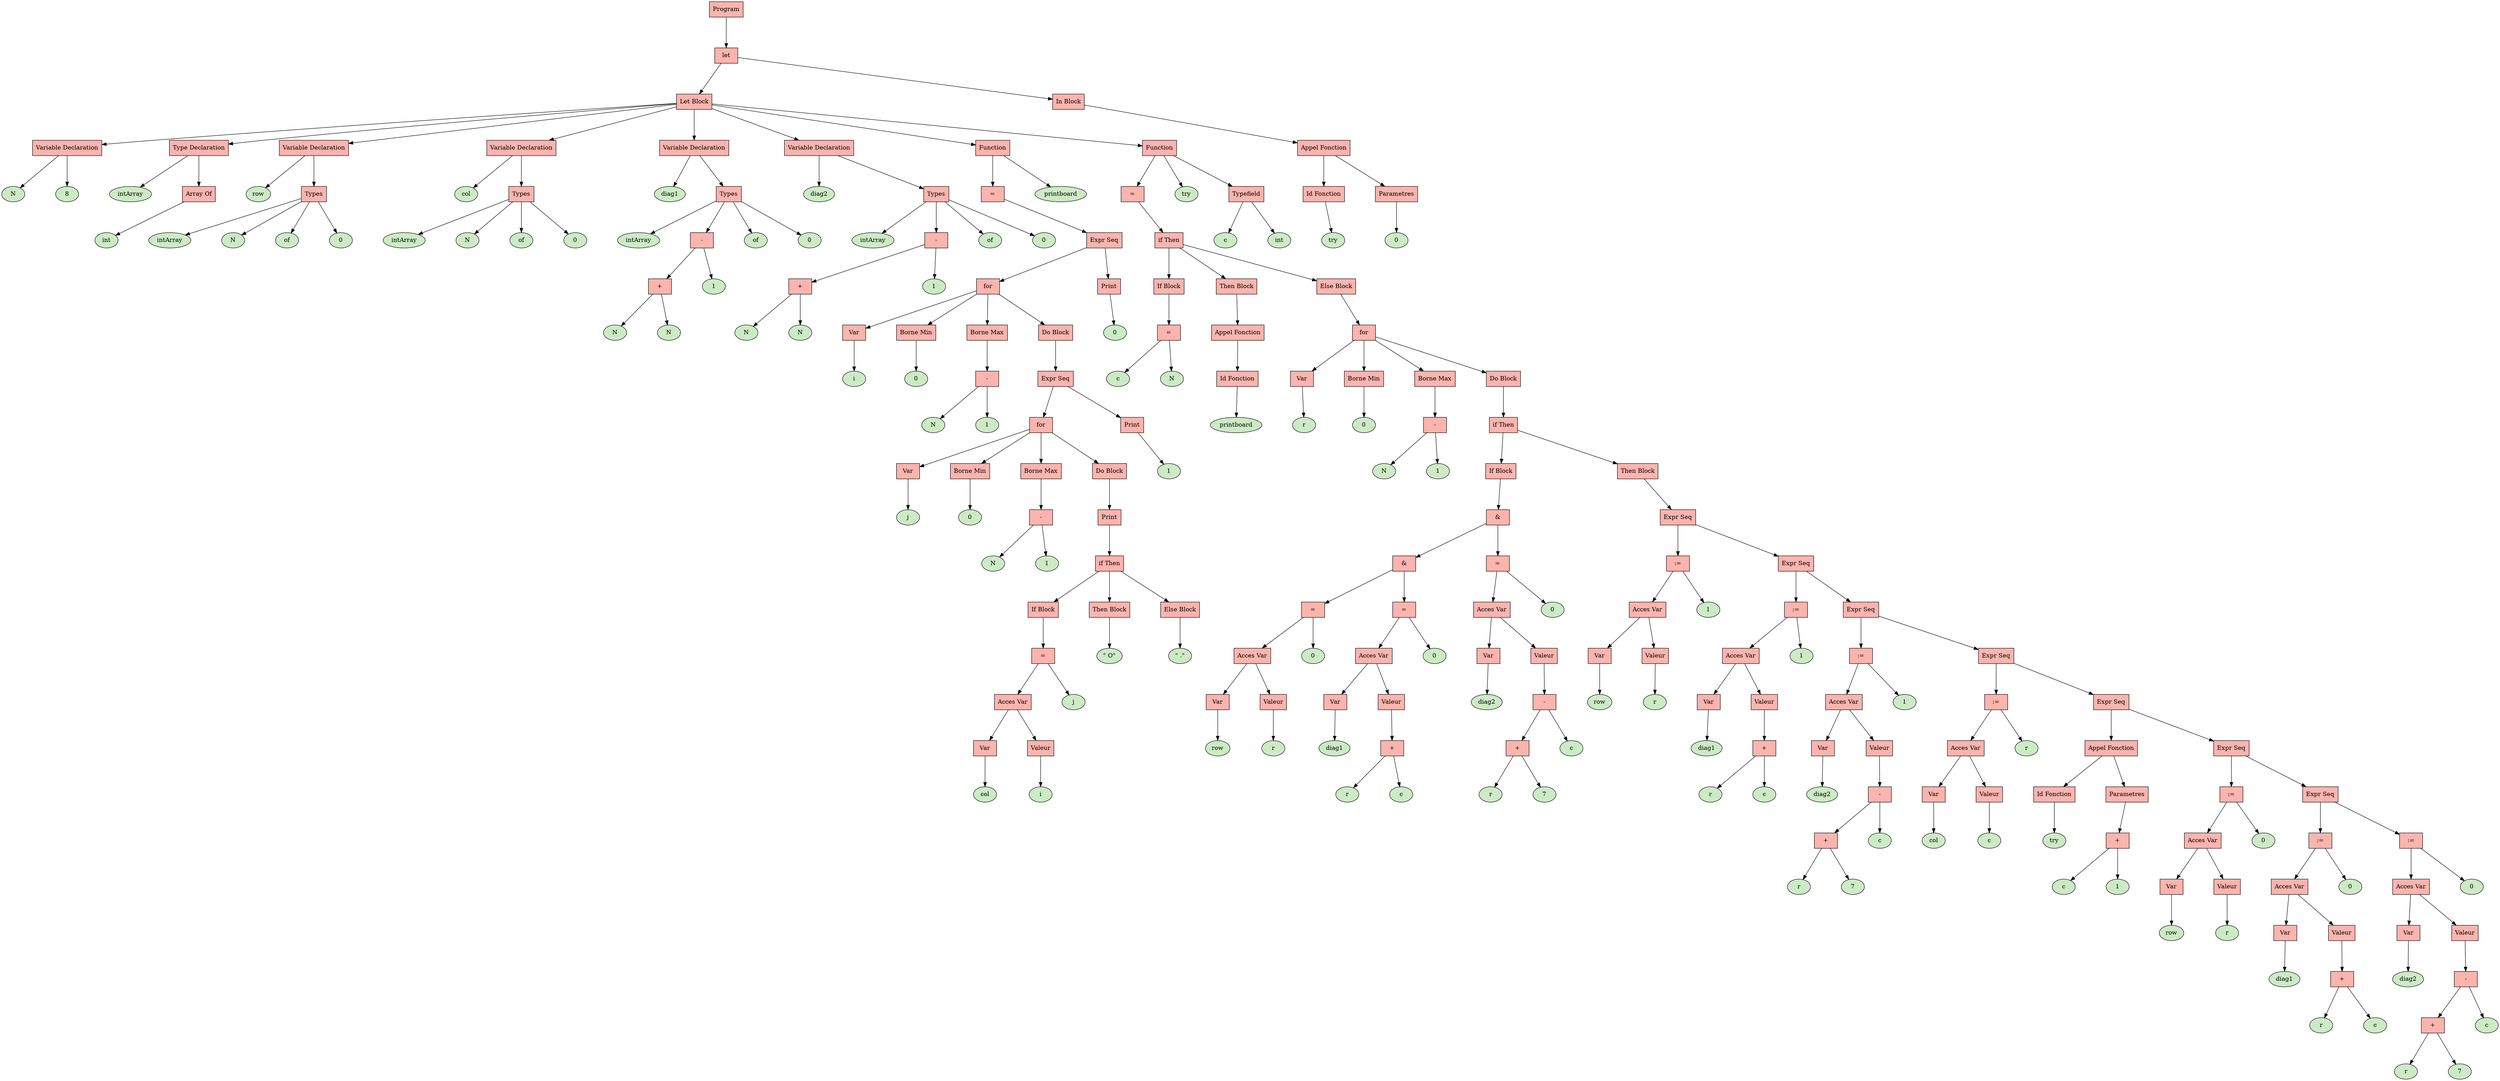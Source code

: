 digraph "ast"{

	nodesep=1;
	ranksep=1;

	N0 [label="Program", shape="box", fillcolor="#fbb4ae", style=filled];
	N1 [label="let", shape="box", fillcolor="#fbb4ae", style=filled];
	N2 [label="Let Block", shape="box", fillcolor="#fbb4ae", style=filled];
	N3 [label="Variable Declaration", shape="box", fillcolor="#fbb4ae", style=filled];
	N4 [label="N", shape="oval", fillcolor="#ccebc5", style=filled];
	N5 [label="8", shape="oval", fillcolor="#ccebc5", style=filled];
	N6 [label="Type Declaration", shape="box", fillcolor="#fbb4ae", style=filled];
	N7 [label="intArray", shape="oval", fillcolor="#ccebc5", style=filled];
	N9 [label="int", shape="oval", fillcolor="#ccebc5", style=filled];
	N8 [label="Array Of", shape="box", fillcolor="#fbb4ae", style=filled];
	N10 [label="Variable Declaration", shape="box", fillcolor="#fbb4ae", style=filled];
	N11 [label="row", shape="oval", fillcolor="#ccebc5", style=filled];
	N12 [label="Types", shape="box", fillcolor="#fbb4ae", style=filled];
	N13 [label="intArray", shape="oval", fillcolor="#ccebc5", style=filled];
	N14 [label="N", shape="oval", fillcolor="#ccebc5", style=filled];
	N15 [label="of", shape="oval", fillcolor="#ccebc5", style=filled];
	N16 [label="0", shape="oval", fillcolor="#ccebc5", style=filled];
	N17 [label="Variable Declaration", shape="box", fillcolor="#fbb4ae", style=filled];
	N18 [label="col", shape="oval", fillcolor="#ccebc5", style=filled];
	N19 [label="Types", shape="box", fillcolor="#fbb4ae", style=filled];
	N20 [label="intArray", shape="oval", fillcolor="#ccebc5", style=filled];
	N21 [label="N", shape="oval", fillcolor="#ccebc5", style=filled];
	N22 [label="of", shape="oval", fillcolor="#ccebc5", style=filled];
	N23 [label="0", shape="oval", fillcolor="#ccebc5", style=filled];
	N24 [label="Variable Declaration", shape="box", fillcolor="#fbb4ae", style=filled];
	N25 [label="diag1", shape="oval", fillcolor="#ccebc5", style=filled];
	N26 [label="Types", shape="box", fillcolor="#fbb4ae", style=filled];
	N27 [label="intArray", shape="oval", fillcolor="#ccebc5", style=filled];
	N30 [label="N", shape="oval", fillcolor="#ccebc5", style=filled];
	N31 [label="N", shape="oval", fillcolor="#ccebc5", style=filled];
	N29 [label="+", shape="box", fillcolor="#fbb4ae", style=filled];
	N32 [label="1", shape="oval", fillcolor="#ccebc5", style=filled];
	N28 [label="-", shape="box", fillcolor="#fbb4ae", style=filled];
	N33 [label="of", shape="oval", fillcolor="#ccebc5", style=filled];
	N34 [label="0", shape="oval", fillcolor="#ccebc5", style=filled];
	N35 [label="Variable Declaration", shape="box", fillcolor="#fbb4ae", style=filled];
	N36 [label="diag2", shape="oval", fillcolor="#ccebc5", style=filled];
	N37 [label="Types", shape="box", fillcolor="#fbb4ae", style=filled];
	N38 [label="intArray", shape="oval", fillcolor="#ccebc5", style=filled];
	N41 [label="N", shape="oval", fillcolor="#ccebc5", style=filled];
	N42 [label="N", shape="oval", fillcolor="#ccebc5", style=filled];
	N40 [label="+", shape="box", fillcolor="#fbb4ae", style=filled];
	N43 [label="1", shape="oval", fillcolor="#ccebc5", style=filled];
	N39 [label="-", shape="box", fillcolor="#fbb4ae", style=filled];
	N44 [label="of", shape="oval", fillcolor="#ccebc5", style=filled];
	N45 [label="0", shape="oval", fillcolor="#ccebc5", style=filled];
	N46 [label="Function", shape="box", fillcolor="#fbb4ae", style=filled];
	N47 [label="=", shape="box", fillcolor="#fbb4ae", style=filled];
	N48 [label="Expr Seq", shape="box", fillcolor="#fbb4ae", style=filled];
	N55 [label="0", shape="oval", fillcolor="#ccebc5", style=filled];
	N57 [label="N", shape="oval", fillcolor="#ccebc5", style=filled];
	N58 [label="1", shape="oval", fillcolor="#ccebc5", style=filled];
	N56 [label="-", shape="box", fillcolor="#fbb4ae", style=filled];
	N59 [label="Expr Seq", shape="box", fillcolor="#fbb4ae", style=filled];
	N66 [label="0", shape="oval", fillcolor="#ccebc5", style=filled];
	N68 [label="N", shape="oval", fillcolor="#ccebc5", style=filled];
	N69 [label="1", shape="oval", fillcolor="#ccebc5", style=filled];
	N67 [label="-", shape="box", fillcolor="#fbb4ae", style=filled];
	N71 [label="if Then", shape="box", fillcolor="#fbb4ae", style=filled];
	N72 [label="If Block", shape="box", fillcolor="#fbb4ae", style=filled];
	N73 [label="Then Block", shape="box", fillcolor="#fbb4ae", style=filled];
	N75 [label="Acces Var", shape="box", fillcolor="#fbb4ae", style=filled];
	N76 [label="col", shape="oval", fillcolor="#ccebc5", style=filled];
	N77 [label="Var", shape="box", fillcolor="#fbb4ae", style=filled];
	N78 [label="Valeur", shape="box", fillcolor="#fbb4ae", style=filled];
	N79 [label="i", shape="oval", fillcolor="#ccebc5", style=filled];
	N80 [label="j", shape="oval", fillcolor="#ccebc5", style=filled];
	N74 [label="=", shape="box", fillcolor="#fbb4ae", style=filled];
	N81 [label="\" O\"", shape="oval", fillcolor="#ccebc5", style=filled];
	N82 [label="Else Block", shape="box", fillcolor="#fbb4ae", style=filled];
	N83 [label="\" .\"", shape="oval", fillcolor="#ccebc5", style=filled];
	N70 [label="Print", shape="box", fillcolor="#fbb4ae", style=filled];
	N60 [label="for", shape="box", fillcolor="#fbb4ae", style=filled];
	N65 [label="Var", shape="box", fillcolor="#fbb4ae", style=filled];
	N61 [label="j", shape="oval", fillcolor="#ccebc5", style=filled];
	N62 [label="Borne Min", shape="box", fillcolor="#fbb4ae", style=filled];
	N63 [label="Borne Max", shape="box", fillcolor="#fbb4ae", style=filled];
	N64 [label="Do Block", shape="box", fillcolor="#fbb4ae", style=filled];
	N85 [label="1", shape="oval", fillcolor="#ccebc5", style=filled];
	N84 [label="Print", shape="box", fillcolor="#fbb4ae", style=filled];
	N49 [label="for", shape="box", fillcolor="#fbb4ae", style=filled];
	N54 [label="Var", shape="box", fillcolor="#fbb4ae", style=filled];
	N50 [label="i", shape="oval", fillcolor="#ccebc5", style=filled];
	N51 [label="Borne Min", shape="box", fillcolor="#fbb4ae", style=filled];
	N52 [label="Borne Max", shape="box", fillcolor="#fbb4ae", style=filled];
	N53 [label="Do Block", shape="box", fillcolor="#fbb4ae", style=filled];
	N87 [label="0", shape="oval", fillcolor="#ccebc5", style=filled];
	N86 [label="Print", shape="box", fillcolor="#fbb4ae", style=filled];
	N88 [label="printboard", shape="oval", fillcolor="#ccebc5", style=filled];
	N89 [label="Function", shape="box", fillcolor="#fbb4ae", style=filled];
	N90 [label="=", shape="box", fillcolor="#fbb4ae", style=filled];
	N91 [label="if Then", shape="box", fillcolor="#fbb4ae", style=filled];
	N92 [label="If Block", shape="box", fillcolor="#fbb4ae", style=filled];
	N93 [label="Then Block", shape="box", fillcolor="#fbb4ae", style=filled];
	N95 [label="c", shape="oval", fillcolor="#ccebc5", style=filled];
	N96 [label="N", shape="oval", fillcolor="#ccebc5", style=filled];
	N94 [label="=", shape="box", fillcolor="#fbb4ae", style=filled];
	N97 [label="Appel Fonction", shape="box", fillcolor="#fbb4ae", style=filled];
	N98 [label="printboard", shape="oval", fillcolor="#ccebc5", style=filled];
	N99 [label="Id Fonction", shape="box", fillcolor="#fbb4ae", style=filled];
	N100 [label="Else Block", shape="box", fillcolor="#fbb4ae", style=filled];
	N107 [label="0", shape="oval", fillcolor="#ccebc5", style=filled];
	N109 [label="N", shape="oval", fillcolor="#ccebc5", style=filled];
	N110 [label="1", shape="oval", fillcolor="#ccebc5", style=filled];
	N108 [label="-", shape="box", fillcolor="#fbb4ae", style=filled];
	N111 [label="if Then", shape="box", fillcolor="#fbb4ae", style=filled];
	N112 [label="If Block", shape="box", fillcolor="#fbb4ae", style=filled];
	N113 [label="Then Block", shape="box", fillcolor="#fbb4ae", style=filled];
	N117 [label="Acces Var", shape="box", fillcolor="#fbb4ae", style=filled];
	N118 [label="row", shape="oval", fillcolor="#ccebc5", style=filled];
	N119 [label="Var", shape="box", fillcolor="#fbb4ae", style=filled];
	N120 [label="Valeur", shape="box", fillcolor="#fbb4ae", style=filled];
	N121 [label="r", shape="oval", fillcolor="#ccebc5", style=filled];
	N122 [label="0", shape="oval", fillcolor="#ccebc5", style=filled];
	N116 [label="=", shape="box", fillcolor="#fbb4ae", style=filled];
	N124 [label="Acces Var", shape="box", fillcolor="#fbb4ae", style=filled];
	N125 [label="diag1", shape="oval", fillcolor="#ccebc5", style=filled];
	N126 [label="Var", shape="box", fillcolor="#fbb4ae", style=filled];
	N127 [label="Valeur", shape="box", fillcolor="#fbb4ae", style=filled];
	N129 [label="r", shape="oval", fillcolor="#ccebc5", style=filled];
	N130 [label="c", shape="oval", fillcolor="#ccebc5", style=filled];
	N128 [label="+", shape="box", fillcolor="#fbb4ae", style=filled];
	N131 [label="0", shape="oval", fillcolor="#ccebc5", style=filled];
	N123 [label="=", shape="box", fillcolor="#fbb4ae", style=filled];
	N115 [label="&", shape="box", fillcolor="#fbb4ae", style=filled];
	N133 [label="Acces Var", shape="box", fillcolor="#fbb4ae", style=filled];
	N134 [label="diag2", shape="oval", fillcolor="#ccebc5", style=filled];
	N135 [label="Var", shape="box", fillcolor="#fbb4ae", style=filled];
	N136 [label="Valeur", shape="box", fillcolor="#fbb4ae", style=filled];
	N139 [label="r", shape="oval", fillcolor="#ccebc5", style=filled];
	N140 [label="7", shape="oval", fillcolor="#ccebc5", style=filled];
	N138 [label="+", shape="box", fillcolor="#fbb4ae", style=filled];
	N141 [label="c", shape="oval", fillcolor="#ccebc5", style=filled];
	N137 [label="-", shape="box", fillcolor="#fbb4ae", style=filled];
	N142 [label="0", shape="oval", fillcolor="#ccebc5", style=filled];
	N132 [label="=", shape="box", fillcolor="#fbb4ae", style=filled];
	N114 [label="&", shape="box", fillcolor="#fbb4ae", style=filled];
	N143 [label="Expr Seq", shape="box", fillcolor="#fbb4ae", style=filled];
	N145 [label="Acces Var", shape="box", fillcolor="#fbb4ae", style=filled];
	N146 [label="row", shape="oval", fillcolor="#ccebc5", style=filled];
	N147 [label="Var", shape="box", fillcolor="#fbb4ae", style=filled];
	N148 [label="Valeur", shape="box", fillcolor="#fbb4ae", style=filled];
	N149 [label="r", shape="oval", fillcolor="#ccebc5", style=filled];
	N150 [label="1", shape="oval", fillcolor="#ccebc5", style=filled];
	N144 [label=":=", shape="box", fillcolor="#fbb4ae", style=filled];
	N151 [label="Expr Seq", shape="box", fillcolor="#fbb4ae", style=filled];
	N153 [label="Acces Var", shape="box", fillcolor="#fbb4ae", style=filled];
	N154 [label="diag1", shape="oval", fillcolor="#ccebc5", style=filled];
	N155 [label="Var", shape="box", fillcolor="#fbb4ae", style=filled];
	N156 [label="Valeur", shape="box", fillcolor="#fbb4ae", style=filled];
	N158 [label="r", shape="oval", fillcolor="#ccebc5", style=filled];
	N159 [label="c", shape="oval", fillcolor="#ccebc5", style=filled];
	N157 [label="+", shape="box", fillcolor="#fbb4ae", style=filled];
	N160 [label="1", shape="oval", fillcolor="#ccebc5", style=filled];
	N152 [label=":=", shape="box", fillcolor="#fbb4ae", style=filled];
	N161 [label="Expr Seq", shape="box", fillcolor="#fbb4ae", style=filled];
	N163 [label="Acces Var", shape="box", fillcolor="#fbb4ae", style=filled];
	N164 [label="diag2", shape="oval", fillcolor="#ccebc5", style=filled];
	N165 [label="Var", shape="box", fillcolor="#fbb4ae", style=filled];
	N166 [label="Valeur", shape="box", fillcolor="#fbb4ae", style=filled];
	N169 [label="r", shape="oval", fillcolor="#ccebc5", style=filled];
	N170 [label="7", shape="oval", fillcolor="#ccebc5", style=filled];
	N168 [label="+", shape="box", fillcolor="#fbb4ae", style=filled];
	N171 [label="c", shape="oval", fillcolor="#ccebc5", style=filled];
	N167 [label="-", shape="box", fillcolor="#fbb4ae", style=filled];
	N172 [label="1", shape="oval", fillcolor="#ccebc5", style=filled];
	N162 [label=":=", shape="box", fillcolor="#fbb4ae", style=filled];
	N173 [label="Expr Seq", shape="box", fillcolor="#fbb4ae", style=filled];
	N175 [label="Acces Var", shape="box", fillcolor="#fbb4ae", style=filled];
	N176 [label="col", shape="oval", fillcolor="#ccebc5", style=filled];
	N177 [label="Var", shape="box", fillcolor="#fbb4ae", style=filled];
	N178 [label="Valeur", shape="box", fillcolor="#fbb4ae", style=filled];
	N179 [label="c", shape="oval", fillcolor="#ccebc5", style=filled];
	N180 [label="r", shape="oval", fillcolor="#ccebc5", style=filled];
	N174 [label=":=", shape="box", fillcolor="#fbb4ae", style=filled];
	N181 [label="Expr Seq", shape="box", fillcolor="#fbb4ae", style=filled];
	N182 [label="Appel Fonction", shape="box", fillcolor="#fbb4ae", style=filled];
	N183 [label="try", shape="oval", fillcolor="#ccebc5", style=filled];
	N184 [label="Id Fonction", shape="box", fillcolor="#fbb4ae", style=filled];
	N185 [label="Parametres", shape="box", fillcolor="#fbb4ae", style=filled];
	N187 [label="c", shape="oval", fillcolor="#ccebc5", style=filled];
	N188 [label="1", shape="oval", fillcolor="#ccebc5", style=filled];
	N186 [label="+", shape="box", fillcolor="#fbb4ae", style=filled];
	N189 [label="Expr Seq", shape="box", fillcolor="#fbb4ae", style=filled];
	N191 [label="Acces Var", shape="box", fillcolor="#fbb4ae", style=filled];
	N192 [label="row", shape="oval", fillcolor="#ccebc5", style=filled];
	N193 [label="Var", shape="box", fillcolor="#fbb4ae", style=filled];
	N194 [label="Valeur", shape="box", fillcolor="#fbb4ae", style=filled];
	N195 [label="r", shape="oval", fillcolor="#ccebc5", style=filled];
	N196 [label="0", shape="oval", fillcolor="#ccebc5", style=filled];
	N190 [label=":=", shape="box", fillcolor="#fbb4ae", style=filled];
	N197 [label="Expr Seq", shape="box", fillcolor="#fbb4ae", style=filled];
	N199 [label="Acces Var", shape="box", fillcolor="#fbb4ae", style=filled];
	N200 [label="diag1", shape="oval", fillcolor="#ccebc5", style=filled];
	N201 [label="Var", shape="box", fillcolor="#fbb4ae", style=filled];
	N202 [label="Valeur", shape="box", fillcolor="#fbb4ae", style=filled];
	N204 [label="r", shape="oval", fillcolor="#ccebc5", style=filled];
	N205 [label="c", shape="oval", fillcolor="#ccebc5", style=filled];
	N203 [label="+", shape="box", fillcolor="#fbb4ae", style=filled];
	N206 [label="0", shape="oval", fillcolor="#ccebc5", style=filled];
	N198 [label=":=", shape="box", fillcolor="#fbb4ae", style=filled];
	N208 [label="Acces Var", shape="box", fillcolor="#fbb4ae", style=filled];
	N209 [label="diag2", shape="oval", fillcolor="#ccebc5", style=filled];
	N210 [label="Var", shape="box", fillcolor="#fbb4ae", style=filled];
	N211 [label="Valeur", shape="box", fillcolor="#fbb4ae", style=filled];
	N214 [label="r", shape="oval", fillcolor="#ccebc5", style=filled];
	N215 [label="7", shape="oval", fillcolor="#ccebc5", style=filled];
	N213 [label="+", shape="box", fillcolor="#fbb4ae", style=filled];
	N216 [label="c", shape="oval", fillcolor="#ccebc5", style=filled];
	N212 [label="-", shape="box", fillcolor="#fbb4ae", style=filled];
	N217 [label="0", shape="oval", fillcolor="#ccebc5", style=filled];
	N207 [label=":=", shape="box", fillcolor="#fbb4ae", style=filled];
	N101 [label="for", shape="box", fillcolor="#fbb4ae", style=filled];
	N106 [label="Var", shape="box", fillcolor="#fbb4ae", style=filled];
	N102 [label="r", shape="oval", fillcolor="#ccebc5", style=filled];
	N103 [label="Borne Min", shape="box", fillcolor="#fbb4ae", style=filled];
	N104 [label="Borne Max", shape="box", fillcolor="#fbb4ae", style=filled];
	N105 [label="Do Block", shape="box", fillcolor="#fbb4ae", style=filled];
	N218 [label="try", shape="oval", fillcolor="#ccebc5", style=filled];
	N219 [label="Typefield", shape="box", fillcolor="#fbb4ae", style=filled];
	N220 [label="c", shape="oval", fillcolor="#ccebc5", style=filled];
	N221 [label="int", shape="oval", fillcolor="#ccebc5", style=filled];
	N222 [label="In Block", shape="box", fillcolor="#fbb4ae", style=filled];
	N223 [label="Appel Fonction", shape="box", fillcolor="#fbb4ae", style=filled];
	N224 [label="try", shape="oval", fillcolor="#ccebc5", style=filled];
	N225 [label="Id Fonction", shape="box", fillcolor="#fbb4ae", style=filled];
	N226 [label="Parametres", shape="box", fillcolor="#fbb4ae", style=filled];
	N227 [label="0", shape="oval", fillcolor="#ccebc5", style=filled];

	N1 -> N2; 
	N3 -> N4; 
	N3 -> N5; 
	N2 -> N3; 
	N6 -> N7; 
	N8 -> N9; 
	N6 -> N8; 
	N2 -> N6; 
	N10 -> N11; 
	N12 -> N13; 
	N12 -> N14; 
	N12 -> N15; 
	N12 -> N16; 
	N10 -> N12; 
	N2 -> N10; 
	N17 -> N18; 
	N19 -> N20; 
	N19 -> N21; 
	N19 -> N22; 
	N19 -> N23; 
	N17 -> N19; 
	N2 -> N17; 
	N24 -> N25; 
	N26 -> N27; 
	N29 -> N30; 
	N29 -> N31; 
	N28 -> N29; 
	N28 -> N32; 
	N26 -> N28; 
	N26 -> N33; 
	N26 -> N34; 
	N24 -> N26; 
	N2 -> N24; 
	N35 -> N36; 
	N37 -> N38; 
	N40 -> N41; 
	N40 -> N42; 
	N39 -> N40; 
	N39 -> N43; 
	N37 -> N39; 
	N37 -> N44; 
	N37 -> N45; 
	N35 -> N37; 
	N2 -> N35; 
	N56 -> N57; 
	N56 -> N58; 
	N67 -> N68; 
	N67 -> N69; 
	N75 -> N77; 
	N77 -> N76; 
	N75 -> N78; 
	N78 -> N79; 
	N74 -> N75; 
	N74 -> N80; 
	N71 -> N72; 
	N71 -> N73; 
	N72 -> N74; 
	N73 -> N81; 
	N71 -> N82; 
	N82 -> N83; 
	N70 -> N71; 
	N60 -> N65; 
	N65 -> N61; 
	N60 -> N62; 
	N62 -> N66; 
	N60 -> N63; 
	N63 -> N67; 
	N60 -> N64; 
	N64 -> N70; 
	N59 -> N60; 
	N84 -> N85; 
	N59 -> N84; 
	N49 -> N54; 
	N54 -> N50; 
	N49 -> N51; 
	N51 -> N55; 
	N49 -> N52; 
	N52 -> N56; 
	N49 -> N53; 
	N53 -> N59; 
	N48 -> N49; 
	N86 -> N87; 
	N48 -> N86; 
	N47 -> N48; 
	N46 -> N88; 
	N46 -> N47; 
	N2 -> N46; 
	N94 -> N95; 
	N94 -> N96; 
	N97 -> N99; 
	N99 -> N98; 
	N91 -> N92; 
	N91 -> N93; 
	N92 -> N94; 
	N93 -> N97; 
	N108 -> N109; 
	N108 -> N110; 
	N117 -> N119; 
	N119 -> N118; 
	N117 -> N120; 
	N120 -> N121; 
	N116 -> N117; 
	N116 -> N122; 
	N124 -> N126; 
	N126 -> N125; 
	N124 -> N127; 
	N128 -> N129; 
	N128 -> N130; 
	N127 -> N128; 
	N123 -> N124; 
	N123 -> N131; 
	N115 -> N116; 
	N115 -> N123; 
	N133 -> N135; 
	N135 -> N134; 
	N133 -> N136; 
	N138 -> N139; 
	N138 -> N140; 
	N137 -> N138; 
	N137 -> N141; 
	N136 -> N137; 
	N132 -> N133; 
	N132 -> N142; 
	N114 -> N115; 
	N114 -> N132; 
	N145 -> N147; 
	N147 -> N146; 
	N145 -> N148; 
	N148 -> N149; 
	N144 -> N145; 
	N144 -> N150; 
	N143 -> N144; 
	N153 -> N155; 
	N155 -> N154; 
	N153 -> N156; 
	N157 -> N158; 
	N157 -> N159; 
	N156 -> N157; 
	N152 -> N153; 
	N152 -> N160; 
	N151 -> N152; 
	N163 -> N165; 
	N165 -> N164; 
	N163 -> N166; 
	N168 -> N169; 
	N168 -> N170; 
	N167 -> N168; 
	N167 -> N171; 
	N166 -> N167; 
	N162 -> N163; 
	N162 -> N172; 
	N161 -> N162; 
	N175 -> N177; 
	N177 -> N176; 
	N175 -> N178; 
	N178 -> N179; 
	N174 -> N175; 
	N174 -> N180; 
	N173 -> N174; 
	N182 -> N184; 
	N184 -> N183; 
	N182 -> N185; 
	N186 -> N187; 
	N186 -> N188; 
	N185 -> N186; 
	N181 -> N182; 
	N191 -> N193; 
	N193 -> N192; 
	N191 -> N194; 
	N194 -> N195; 
	N190 -> N191; 
	N190 -> N196; 
	N189 -> N190; 
	N199 -> N201; 
	N201 -> N200; 
	N199 -> N202; 
	N203 -> N204; 
	N203 -> N205; 
	N202 -> N203; 
	N198 -> N199; 
	N198 -> N206; 
	N197 -> N198; 
	N208 -> N210; 
	N210 -> N209; 
	N208 -> N211; 
	N213 -> N214; 
	N213 -> N215; 
	N212 -> N213; 
	N212 -> N216; 
	N211 -> N212; 
	N207 -> N208; 
	N207 -> N217; 
	N197 -> N207; 
	N189 -> N197; 
	N181 -> N189; 
	N173 -> N181; 
	N161 -> N173; 
	N151 -> N161; 
	N143 -> N151; 
	N111 -> N112; 
	N111 -> N113; 
	N112 -> N114; 
	N113 -> N143; 
	N101 -> N106; 
	N106 -> N102; 
	N101 -> N103; 
	N103 -> N107; 
	N101 -> N104; 
	N104 -> N108; 
	N101 -> N105; 
	N105 -> N111; 
	N91 -> N100; 
	N100 -> N101; 
	N90 -> N91; 
	N89 -> N218; 
	N219 -> N220; 
	N219 -> N221; 
	N89 -> N219; 
	N89 -> N90; 
	N2 -> N89; 
	N1 -> N222; 
	N223 -> N225; 
	N225 -> N224; 
	N223 -> N226; 
	N226 -> N227; 
	N222 -> N223; 
	N0 -> N1; 
}